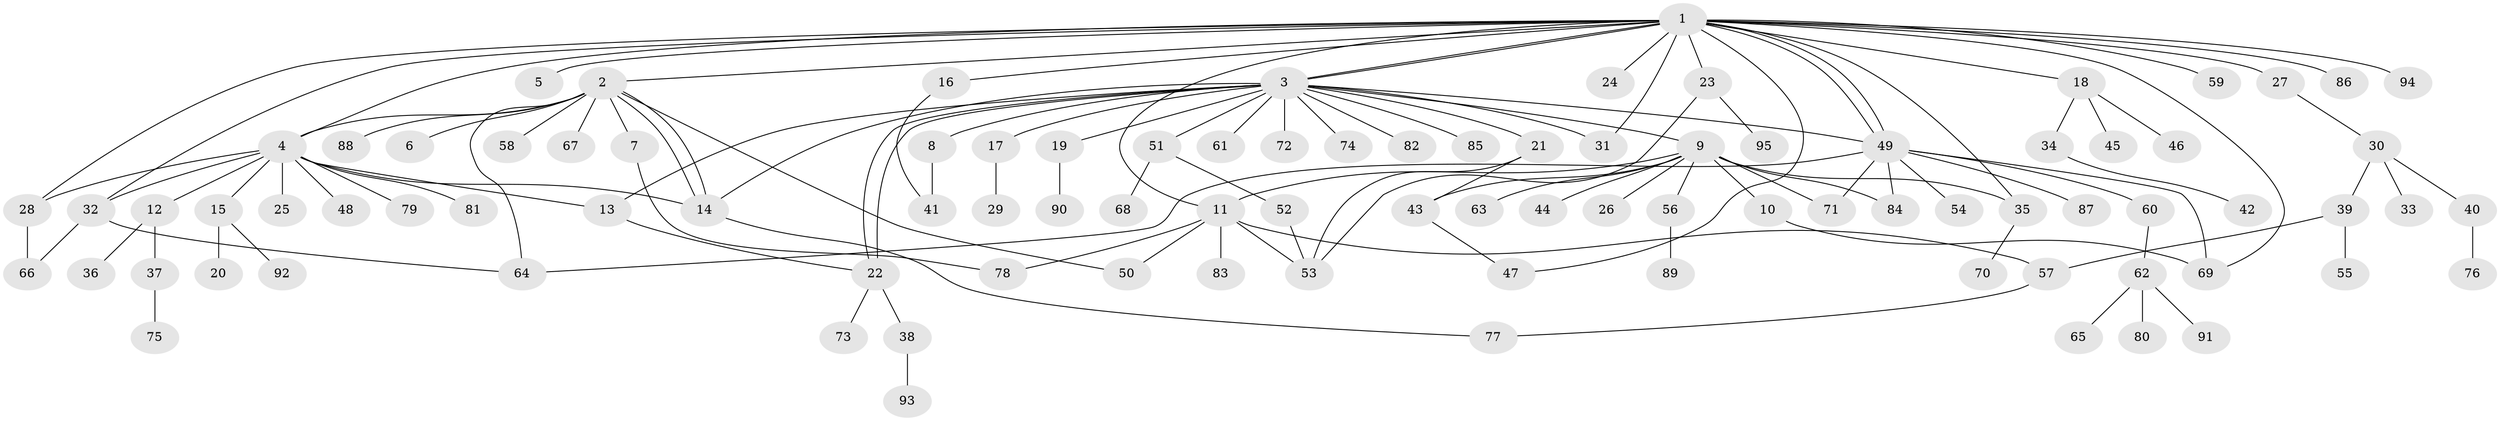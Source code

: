 // coarse degree distribution, {21: 0.014285714285714285, 10: 0.02857142857142857, 18: 0.014285714285714285, 12: 0.014285714285714285, 1: 0.5285714285714286, 2: 0.2, 3: 0.08571428571428572, 7: 0.014285714285714285, 5: 0.05714285714285714, 4: 0.02857142857142857, 9: 0.014285714285714285}
// Generated by graph-tools (version 1.1) at 2025/52/02/27/25 19:52:00]
// undirected, 95 vertices, 126 edges
graph export_dot {
graph [start="1"]
  node [color=gray90,style=filled];
  1;
  2;
  3;
  4;
  5;
  6;
  7;
  8;
  9;
  10;
  11;
  12;
  13;
  14;
  15;
  16;
  17;
  18;
  19;
  20;
  21;
  22;
  23;
  24;
  25;
  26;
  27;
  28;
  29;
  30;
  31;
  32;
  33;
  34;
  35;
  36;
  37;
  38;
  39;
  40;
  41;
  42;
  43;
  44;
  45;
  46;
  47;
  48;
  49;
  50;
  51;
  52;
  53;
  54;
  55;
  56;
  57;
  58;
  59;
  60;
  61;
  62;
  63;
  64;
  65;
  66;
  67;
  68;
  69;
  70;
  71;
  72;
  73;
  74;
  75;
  76;
  77;
  78;
  79;
  80;
  81;
  82;
  83;
  84;
  85;
  86;
  87;
  88;
  89;
  90;
  91;
  92;
  93;
  94;
  95;
  1 -- 2;
  1 -- 3;
  1 -- 3;
  1 -- 4;
  1 -- 5;
  1 -- 11;
  1 -- 16;
  1 -- 18;
  1 -- 23;
  1 -- 24;
  1 -- 27;
  1 -- 28;
  1 -- 31;
  1 -- 32;
  1 -- 35;
  1 -- 47;
  1 -- 49;
  1 -- 49;
  1 -- 59;
  1 -- 69;
  1 -- 86;
  1 -- 94;
  2 -- 4;
  2 -- 6;
  2 -- 7;
  2 -- 14;
  2 -- 14;
  2 -- 50;
  2 -- 58;
  2 -- 64;
  2 -- 67;
  2 -- 88;
  3 -- 8;
  3 -- 9;
  3 -- 13;
  3 -- 14;
  3 -- 17;
  3 -- 19;
  3 -- 21;
  3 -- 22;
  3 -- 22;
  3 -- 31;
  3 -- 49;
  3 -- 51;
  3 -- 61;
  3 -- 72;
  3 -- 74;
  3 -- 82;
  3 -- 85;
  4 -- 12;
  4 -- 13;
  4 -- 14;
  4 -- 15;
  4 -- 25;
  4 -- 28;
  4 -- 32;
  4 -- 48;
  4 -- 79;
  4 -- 81;
  7 -- 78;
  8 -- 41;
  9 -- 10;
  9 -- 11;
  9 -- 26;
  9 -- 35;
  9 -- 43;
  9 -- 44;
  9 -- 56;
  9 -- 63;
  9 -- 71;
  9 -- 84;
  10 -- 69;
  11 -- 50;
  11 -- 53;
  11 -- 57;
  11 -- 78;
  11 -- 83;
  12 -- 36;
  12 -- 37;
  13 -- 22;
  14 -- 77;
  15 -- 20;
  15 -- 92;
  16 -- 41;
  17 -- 29;
  18 -- 34;
  18 -- 45;
  18 -- 46;
  19 -- 90;
  21 -- 43;
  21 -- 53;
  22 -- 38;
  22 -- 73;
  23 -- 53;
  23 -- 95;
  27 -- 30;
  28 -- 66;
  30 -- 33;
  30 -- 39;
  30 -- 40;
  32 -- 64;
  32 -- 66;
  34 -- 42;
  35 -- 70;
  37 -- 75;
  38 -- 93;
  39 -- 55;
  39 -- 57;
  40 -- 76;
  43 -- 47;
  49 -- 54;
  49 -- 60;
  49 -- 64;
  49 -- 69;
  49 -- 71;
  49 -- 84;
  49 -- 87;
  51 -- 52;
  51 -- 68;
  52 -- 53;
  56 -- 89;
  57 -- 77;
  60 -- 62;
  62 -- 65;
  62 -- 80;
  62 -- 91;
}
